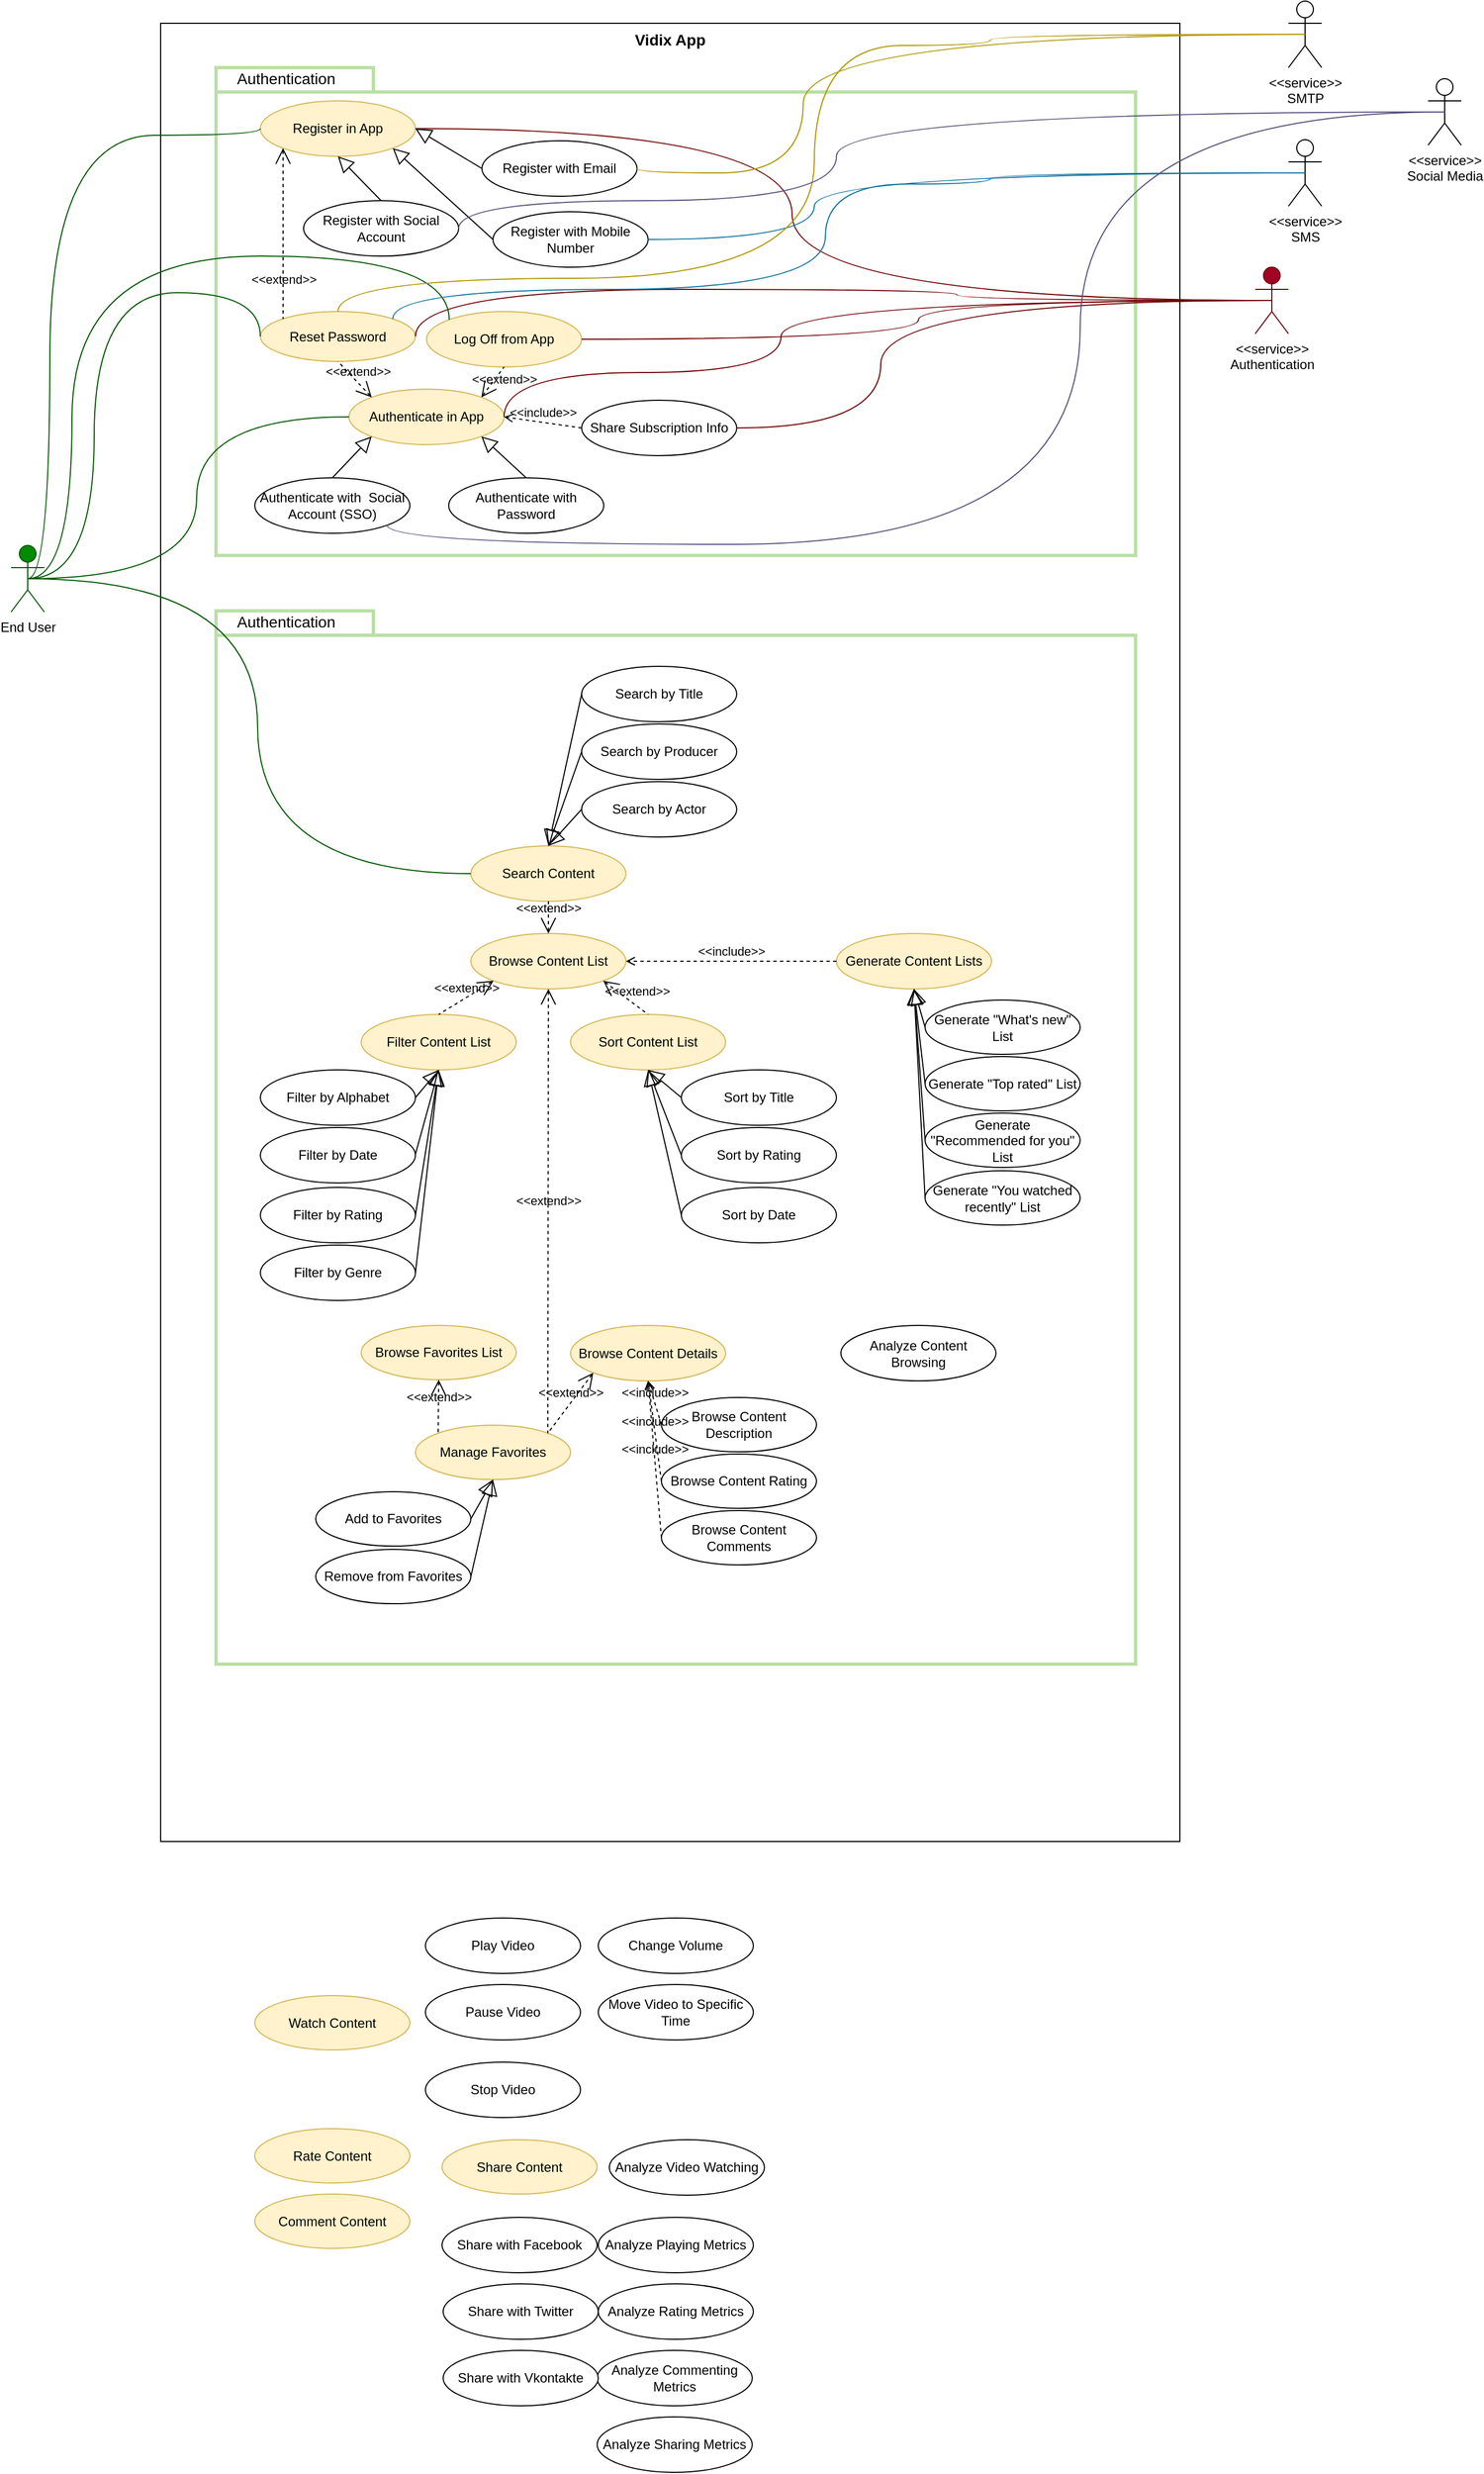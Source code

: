 <mxfile version="12.9.0" type="github"><diagram id="hWwkiKWxggNQL9p0ts0W" name="Page-1"><mxGraphModel dx="2316" dy="1306" grid="1" gridSize="10" guides="1" tooltips="1" connect="1" arrows="1" fold="1" page="1" pageScale="1" pageWidth="827" pageHeight="1169" math="0" shadow="0"><root><mxCell id="0"/><mxCell id="1" parent="0"/><mxCell id="y-TyGeWh9Q0BCXoDB0KB-29" value="Vidix App" style="shape=rect;html=1;verticalAlign=top;fontStyle=1;whiteSpace=wrap;align=center;fontSize=14;" vertex="1" parent="1"><mxGeometry x="160" y="40" width="920" height="1640" as="geometry"/></mxCell><mxCell id="y-TyGeWh9Q0BCXoDB0KB-88" value="" style="group" vertex="1" connectable="0" parent="1"><mxGeometry x="210" y="80" width="830" height="440" as="geometry"/></mxCell><mxCell id="y-TyGeWh9Q0BCXoDB0KB-30" value="" style="shape=folder;fontStyle=1;spacingTop=10;tabWidth=142;tabHeight=22;tabPosition=left;html=1;verticalAlign=top;align=left;strokeColor=#B9E0A5;strokeWidth=3;" vertex="1" parent="y-TyGeWh9Q0BCXoDB0KB-88"><mxGeometry width="830" height="440" as="geometry"/></mxCell><mxCell id="y-TyGeWh9Q0BCXoDB0KB-86" value="Authentication" style="text;html=1;strokeColor=none;fillColor=none;align=left;verticalAlign=middle;whiteSpace=wrap;rounded=0;fontSize=14;" vertex="1" parent="y-TyGeWh9Q0BCXoDB0KB-88"><mxGeometry x="16.6" width="215.8" height="20" as="geometry"/></mxCell><mxCell id="y-TyGeWh9Q0BCXoDB0KB-14" value="Authenticate with Password" style="ellipse;whiteSpace=wrap;html=1;" vertex="1" parent="y-TyGeWh9Q0BCXoDB0KB-88"><mxGeometry x="210" y="370" width="140" height="50" as="geometry"/></mxCell><mxCell id="y-TyGeWh9Q0BCXoDB0KB-1" value="&lt;font color=&quot;#000000&quot;&gt;End User&lt;/font&gt;" style="shape=umlActor;html=1;verticalLabelPosition=bottom;verticalAlign=top;align=center;strokeColor=#005700;fillColor=#008a00;fontColor=#ffffff;" vertex="1" parent="1"><mxGeometry x="25" y="511" width="30" height="60" as="geometry"/></mxCell><mxCell id="y-TyGeWh9Q0BCXoDB0KB-6" value="Authenticate in App" style="ellipse;whiteSpace=wrap;html=1;fillColor=#fff2cc;strokeColor=#d6b656;" vertex="1" parent="1"><mxGeometry x="330" y="370" width="140" height="50" as="geometry"/></mxCell><mxCell id="y-TyGeWh9Q0BCXoDB0KB-8" value="Watch Content" style="ellipse;whiteSpace=wrap;html=1;fillColor=#fff2cc;strokeColor=#d6b656;" vertex="1" parent="1"><mxGeometry x="245" y="1819" width="140" height="49" as="geometry"/></mxCell><mxCell id="y-TyGeWh9Q0BCXoDB0KB-11" value="Register in App" style="ellipse;whiteSpace=wrap;html=1;fillColor=#fff2cc;strokeColor=#d6b656;" vertex="1" parent="1"><mxGeometry x="250" y="110" width="140" height="50" as="geometry"/></mxCell><mxCell id="y-TyGeWh9Q0BCXoDB0KB-12" value="Reset Password" style="ellipse;whiteSpace=wrap;html=1;fillColor=#fff2cc;strokeColor=#d6b656;" vertex="1" parent="1"><mxGeometry x="250" y="300" width="140" height="45" as="geometry"/></mxCell><mxCell id="y-TyGeWh9Q0BCXoDB0KB-13" value="&amp;lt;&amp;lt;extend&amp;gt;&amp;gt;" style="edgeStyle=none;html=1;startArrow=open;endArrow=none;startSize=12;verticalAlign=bottom;dashed=1;labelBackgroundColor=none;exitX=0;exitY=0;exitDx=0;exitDy=0;entryX=0.5;entryY=1;entryDx=0;entryDy=0;" edge="1" parent="1" source="y-TyGeWh9Q0BCXoDB0KB-6" target="y-TyGeWh9Q0BCXoDB0KB-12"><mxGeometry x="-0.153" y="-1" width="160" relative="1" as="geometry"><mxPoint x="415" y="216" as="sourcePoint"/><mxPoint x="575" y="216" as="targetPoint"/><mxPoint as="offset"/></mxGeometry></mxCell><mxCell id="y-TyGeWh9Q0BCXoDB0KB-15" value="Authenticate with&amp;nbsp; Social Account (SSO)" style="ellipse;whiteSpace=wrap;html=1;" vertex="1" parent="1"><mxGeometry x="245" y="450" width="140" height="50" as="geometry"/></mxCell><mxCell id="y-TyGeWh9Q0BCXoDB0KB-17" value="" style="edgeStyle=none;html=1;endArrow=block;endFill=0;endSize=12;verticalAlign=bottom;exitX=0.5;exitY=0;exitDx=0;exitDy=0;entryX=1;entryY=1;entryDx=0;entryDy=0;" edge="1" parent="1" source="y-TyGeWh9Q0BCXoDB0KB-14" target="y-TyGeWh9Q0BCXoDB0KB-6"><mxGeometry width="160" relative="1" as="geometry"><mxPoint x="345" y="356" as="sourcePoint"/><mxPoint x="505" y="356" as="targetPoint"/></mxGeometry></mxCell><mxCell id="y-TyGeWh9Q0BCXoDB0KB-18" value="" style="edgeStyle=none;html=1;endArrow=block;endFill=0;endSize=12;verticalAlign=bottom;entryX=0;entryY=1;entryDx=0;entryDy=0;exitX=0.5;exitY=0;exitDx=0;exitDy=0;" edge="1" parent="1" source="y-TyGeWh9Q0BCXoDB0KB-15" target="y-TyGeWh9Q0BCXoDB0KB-6"><mxGeometry width="160" relative="1" as="geometry"><mxPoint x="105" y="466" as="sourcePoint"/><mxPoint x="265" y="466" as="targetPoint"/></mxGeometry></mxCell><mxCell id="y-TyGeWh9Q0BCXoDB0KB-19" value="" style="edgeStyle=orthogonalEdgeStyle;html=1;endArrow=none;verticalAlign=bottom;exitX=0.5;exitY=0.5;exitDx=0;exitDy=0;exitPerimeter=0;entryX=0;entryY=0.5;entryDx=0;entryDy=0;curved=1;fillColor=#008a00;strokeColor=#005700;" edge="1" parent="1" source="y-TyGeWh9Q0BCXoDB0KB-1" target="y-TyGeWh9Q0BCXoDB0KB-11"><mxGeometry width="160" relative="1" as="geometry"><mxPoint x="95" y="176" as="sourcePoint"/><mxPoint x="255" y="176" as="targetPoint"/><Array as="points"><mxPoint x="60" y="541"/><mxPoint x="60" y="141"/></Array></mxGeometry></mxCell><mxCell id="y-TyGeWh9Q0BCXoDB0KB-20" value="" style="edgeStyle=orthogonalEdgeStyle;html=1;endArrow=none;verticalAlign=bottom;exitX=0.5;exitY=0.5;exitDx=0;exitDy=0;exitPerimeter=0;entryX=0;entryY=0.5;entryDx=0;entryDy=0;curved=1;fillColor=#008a00;strokeColor=#005700;" edge="1" parent="1" source="y-TyGeWh9Q0BCXoDB0KB-1" target="y-TyGeWh9Q0BCXoDB0KB-12"><mxGeometry width="160" relative="1" as="geometry"><mxPoint x="155" y="316" as="sourcePoint"/><mxPoint x="270" y="211" as="targetPoint"/><Array as="points"><mxPoint x="100" y="541"/><mxPoint x="100" y="283"/></Array></mxGeometry></mxCell><mxCell id="y-TyGeWh9Q0BCXoDB0KB-21" value="" style="edgeStyle=orthogonalEdgeStyle;html=1;endArrow=none;verticalAlign=bottom;entryX=0;entryY=0.5;entryDx=0;entryDy=0;exitX=0.5;exitY=0.5;exitDx=0;exitDy=0;exitPerimeter=0;curved=1;fillColor=#008a00;strokeColor=#005700;" edge="1" parent="1" source="y-TyGeWh9Q0BCXoDB0KB-1" target="y-TyGeWh9Q0BCXoDB0KB-6"><mxGeometry width="160" relative="1" as="geometry"><mxPoint x="35" y="156" as="sourcePoint"/><mxPoint x="195" y="156" as="targetPoint"/></mxGeometry></mxCell><mxCell id="y-TyGeWh9Q0BCXoDB0KB-26" value="Log Off from App" style="ellipse;whiteSpace=wrap;html=1;fillColor=#fff2cc;strokeColor=#d6b656;" vertex="1" parent="1"><mxGeometry x="400" y="300" width="140" height="50" as="geometry"/></mxCell><mxCell id="y-TyGeWh9Q0BCXoDB0KB-31" value="&lt;font color=&quot;#000000&quot;&gt;&amp;lt;&amp;lt;service&amp;gt;&amp;gt;&lt;br&gt;Authentication&lt;/font&gt;" style="shape=umlActor;html=1;verticalLabelPosition=bottom;verticalAlign=top;align=center;fillColor=#a20025;strokeColor=#6F0000;fontColor=#ffffff;" vertex="1" parent="1"><mxGeometry x="1148" y="260" width="30" height="60" as="geometry"/></mxCell><mxCell id="y-TyGeWh9Q0BCXoDB0KB-32" value="" style="edgeStyle=orthogonalEdgeStyle;html=1;endArrow=none;verticalAlign=bottom;entryX=0.5;entryY=0.5;entryDx=0;entryDy=0;entryPerimeter=0;exitX=1;exitY=0.5;exitDx=0;exitDy=0;curved=1;fillColor=#a20025;strokeColor=#6F0000;" edge="1" parent="1" source="y-TyGeWh9Q0BCXoDB0KB-11" target="y-TyGeWh9Q0BCXoDB0KB-31"><mxGeometry width="160" relative="1" as="geometry"><mxPoint x="580" y="150" as="sourcePoint"/><mxPoint x="740" y="150" as="targetPoint"/><Array as="points"><mxPoint x="730" y="135"/><mxPoint x="730" y="290"/></Array></mxGeometry></mxCell><mxCell id="y-TyGeWh9Q0BCXoDB0KB-33" value="" style="edgeStyle=orthogonalEdgeStyle;html=1;endArrow=none;verticalAlign=bottom;entryX=0.5;entryY=0.5;entryDx=0;entryDy=0;entryPerimeter=0;exitX=1;exitY=0.5;exitDx=0;exitDy=0;curved=1;fillColor=#a20025;strokeColor=#6F0000;" edge="1" parent="1" source="y-TyGeWh9Q0BCXoDB0KB-12" target="y-TyGeWh9Q0BCXoDB0KB-31"><mxGeometry width="160" relative="1" as="geometry"><mxPoint x="630" y="150" as="sourcePoint"/><mxPoint x="790" y="150" as="targetPoint"/><Array as="points"><mxPoint x="390" y="280"/><mxPoint x="879" y="280"/></Array></mxGeometry></mxCell><mxCell id="y-TyGeWh9Q0BCXoDB0KB-35" value="" style="edgeStyle=orthogonalEdgeStyle;html=1;endArrow=none;verticalAlign=bottom;entryX=0.5;entryY=0.5;entryDx=0;entryDy=0;entryPerimeter=0;exitX=1;exitY=0.5;exitDx=0;exitDy=0;curved=1;fillColor=#a20025;strokeColor=#6F0000;" edge="1" parent="1" source="y-TyGeWh9Q0BCXoDB0KB-6" target="y-TyGeWh9Q0BCXoDB0KB-31"><mxGeometry width="160" relative="1" as="geometry"><mxPoint x="640" y="420" as="sourcePoint"/><mxPoint x="800" y="420" as="targetPoint"/><Array as="points"><mxPoint x="720" y="355"/><mxPoint x="720" y="290"/></Array></mxGeometry></mxCell><mxCell id="y-TyGeWh9Q0BCXoDB0KB-56" value="&amp;lt;&amp;lt;extend&amp;gt;&amp;gt;" style="edgeStyle=none;html=1;startArrow=open;endArrow=none;startSize=12;verticalAlign=bottom;dashed=1;labelBackgroundColor=none;fontSize=11;entryX=0.5;entryY=1;entryDx=0;entryDy=0;exitX=1;exitY=0;exitDx=0;exitDy=0;" edge="1" parent="1" source="y-TyGeWh9Q0BCXoDB0KB-6" target="y-TyGeWh9Q0BCXoDB0KB-26"><mxGeometry x="0.061" y="-12" width="160" relative="1" as="geometry"><mxPoint x="710" y="434.41" as="sourcePoint"/><mxPoint x="870" y="434.41" as="targetPoint"/><mxPoint as="offset"/></mxGeometry></mxCell><mxCell id="y-TyGeWh9Q0BCXoDB0KB-57" value="Register with Email" style="ellipse;whiteSpace=wrap;html=1;" vertex="1" parent="1"><mxGeometry x="450" y="146" width="140" height="50" as="geometry"/></mxCell><mxCell id="y-TyGeWh9Q0BCXoDB0KB-58" value="Register with Mobile Number" style="ellipse;whiteSpace=wrap;html=1;" vertex="1" parent="1"><mxGeometry x="460" y="210" width="140" height="50" as="geometry"/></mxCell><mxCell id="y-TyGeWh9Q0BCXoDB0KB-59" value="&amp;lt;&amp;lt;extend&amp;gt;&amp;gt;" style="edgeStyle=none;html=1;startArrow=open;endArrow=none;startSize=12;verticalAlign=bottom;dashed=1;labelBackgroundColor=none;fontSize=11;entryX=0;entryY=0;entryDx=0;entryDy=0;exitX=0;exitY=1;exitDx=0;exitDy=0;" edge="1" parent="1" source="y-TyGeWh9Q0BCXoDB0KB-11" target="y-TyGeWh9Q0BCXoDB0KB-12"><mxGeometry x="0.655" width="160" relative="1" as="geometry"><mxPoint x="490" y="250" as="sourcePoint"/><mxPoint x="650" y="250" as="targetPoint"/><mxPoint as="offset"/></mxGeometry></mxCell><mxCell id="y-TyGeWh9Q0BCXoDB0KB-61" value="" style="edgeStyle=none;html=1;endArrow=block;endFill=0;endSize=12;verticalAlign=bottom;fontSize=11;entryX=1;entryY=0.5;entryDx=0;entryDy=0;exitX=0;exitY=0.5;exitDx=0;exitDy=0;" edge="1" parent="1" source="y-TyGeWh9Q0BCXoDB0KB-57" target="y-TyGeWh9Q0BCXoDB0KB-11"><mxGeometry width="160" relative="1" as="geometry"><mxPoint x="660" y="-20" as="sourcePoint"/><mxPoint x="408.581" y="207.352" as="targetPoint"/></mxGeometry></mxCell><mxCell id="y-TyGeWh9Q0BCXoDB0KB-62" value="" style="edgeStyle=none;html=1;endArrow=block;endFill=0;endSize=12;verticalAlign=bottom;fontSize=11;exitX=0;exitY=0.5;exitDx=0;exitDy=0;entryX=1;entryY=1;entryDx=0;entryDy=0;" edge="1" parent="1" source="y-TyGeWh9Q0BCXoDB0KB-58" target="y-TyGeWh9Q0BCXoDB0KB-11"><mxGeometry width="160" relative="1" as="geometry"><mxPoint x="760" y="90" as="sourcePoint"/><mxPoint x="370" y="150" as="targetPoint"/></mxGeometry></mxCell><mxCell id="y-TyGeWh9Q0BCXoDB0KB-63" value="Register with Social Account" style="ellipse;whiteSpace=wrap;html=1;" vertex="1" parent="1"><mxGeometry x="289" y="200" width="140" height="50" as="geometry"/></mxCell><mxCell id="y-TyGeWh9Q0BCXoDB0KB-64" value="&amp;lt;&amp;lt;service&amp;gt;&amp;gt;&lt;br&gt;SMTP" style="shape=umlActor;html=1;verticalLabelPosition=bottom;verticalAlign=top;align=center;" vertex="1" parent="1"><mxGeometry x="1178" y="20" width="30" height="60" as="geometry"/></mxCell><mxCell id="y-TyGeWh9Q0BCXoDB0KB-65" value="&amp;lt;&amp;lt;service&amp;gt;&amp;gt;&lt;br&gt;SMS" style="shape=umlActor;html=1;verticalLabelPosition=bottom;verticalAlign=top;align=center;" vertex="1" parent="1"><mxGeometry x="1178" y="145" width="30" height="60" as="geometry"/></mxCell><mxCell id="y-TyGeWh9Q0BCXoDB0KB-70" value="" style="edgeStyle=none;html=1;endArrow=block;endFill=0;endSize=12;verticalAlign=bottom;fontSize=11;exitX=0.5;exitY=0;exitDx=0;exitDy=0;entryX=0.5;entryY=1;entryDx=0;entryDy=0;" edge="1" parent="1" source="y-TyGeWh9Q0BCXoDB0KB-63" target="y-TyGeWh9Q0BCXoDB0KB-11"><mxGeometry width="160" relative="1" as="geometry"><mxPoint x="250" y="-20" as="sourcePoint"/><mxPoint x="410" y="-20" as="targetPoint"/></mxGeometry></mxCell><mxCell id="y-TyGeWh9Q0BCXoDB0KB-71" value="" style="edgeStyle=orthogonalEdgeStyle;html=1;endArrow=none;verticalAlign=bottom;fontSize=11;entryX=0.5;entryY=0.5;entryDx=0;entryDy=0;entryPerimeter=0;exitX=1;exitY=0.5;exitDx=0;exitDy=0;curved=1;fillColor=#e3c800;strokeColor=#B09500;" edge="1" parent="1" source="y-TyGeWh9Q0BCXoDB0KB-57" target="y-TyGeWh9Q0BCXoDB0KB-64"><mxGeometry width="160" relative="1" as="geometry"><mxPoint x="490" y="250" as="sourcePoint"/><mxPoint x="650" y="250" as="targetPoint"/><Array as="points"><mxPoint x="740" y="175"/><mxPoint x="740" y="50"/></Array></mxGeometry></mxCell><mxCell id="y-TyGeWh9Q0BCXoDB0KB-72" value="" style="edgeStyle=orthogonalEdgeStyle;html=1;endArrow=none;verticalAlign=bottom;fontSize=11;entryX=0.5;entryY=0.5;entryDx=0;entryDy=0;entryPerimeter=0;exitX=1;exitY=0.5;exitDx=0;exitDy=0;curved=1;fillColor=#b1ddf0;strokeColor=#10739e;" edge="1" parent="1" source="y-TyGeWh9Q0BCXoDB0KB-58" target="y-TyGeWh9Q0BCXoDB0KB-65"><mxGeometry width="160" relative="1" as="geometry"><mxPoint x="590" y="-60" as="sourcePoint"/><mxPoint x="750" y="-60" as="targetPoint"/><Array as="points"><mxPoint x="750" y="235"/><mxPoint x="750" y="175"/></Array></mxGeometry></mxCell><mxCell id="y-TyGeWh9Q0BCXoDB0KB-73" value="Share Subscription Info" style="ellipse;whiteSpace=wrap;html=1;" vertex="1" parent="1"><mxGeometry x="540" y="380" width="140" height="50" as="geometry"/></mxCell><mxCell id="y-TyGeWh9Q0BCXoDB0KB-74" value="" style="edgeStyle=orthogonalEdgeStyle;html=1;endArrow=none;verticalAlign=bottom;fontSize=11;entryX=0.5;entryY=0.5;entryDx=0;entryDy=0;entryPerimeter=0;exitX=1;exitY=0.5;exitDx=0;exitDy=0;curved=1;fillColor=#a20025;strokeColor=#6F0000;" edge="1" parent="1" source="y-TyGeWh9Q0BCXoDB0KB-73" target="y-TyGeWh9Q0BCXoDB0KB-31"><mxGeometry width="160" relative="1" as="geometry"><mxPoint x="780" y="410" as="sourcePoint"/><mxPoint x="940" y="410" as="targetPoint"/><Array as="points"><mxPoint x="810" y="405"/><mxPoint x="810" y="290"/></Array></mxGeometry></mxCell><mxCell id="y-TyGeWh9Q0BCXoDB0KB-75" value="&amp;lt;&amp;lt;include&amp;gt;&amp;gt;" style="edgeStyle=none;html=1;endArrow=open;verticalAlign=bottom;dashed=1;labelBackgroundColor=none;fontSize=11;exitX=0;exitY=0.5;exitDx=0;exitDy=0;entryX=1;entryY=0.5;entryDx=0;entryDy=0;" edge="1" parent="1" source="y-TyGeWh9Q0BCXoDB0KB-73" target="y-TyGeWh9Q0BCXoDB0KB-6"><mxGeometry width="160" relative="1" as="geometry"><mxPoint x="870" y="470" as="sourcePoint"/><mxPoint x="1030" y="470" as="targetPoint"/></mxGeometry></mxCell><mxCell id="y-TyGeWh9Q0BCXoDB0KB-76" value="" style="edgeStyle=orthogonalEdgeStyle;html=1;endArrow=none;verticalAlign=bottom;fontSize=11;entryX=0.5;entryY=0.5;entryDx=0;entryDy=0;entryPerimeter=0;exitX=1;exitY=0.5;exitDx=0;exitDy=0;curved=1;fillColor=#a20025;strokeColor=#6F0000;" edge="1" parent="1" source="y-TyGeWh9Q0BCXoDB0KB-26" target="y-TyGeWh9Q0BCXoDB0KB-31"><mxGeometry width="160" relative="1" as="geometry"><mxPoint x="840" y="460" as="sourcePoint"/><mxPoint x="1000" y="460" as="targetPoint"/></mxGeometry></mxCell><mxCell id="y-TyGeWh9Q0BCXoDB0KB-77" value="" style="edgeStyle=orthogonalEdgeStyle;html=1;endArrow=none;verticalAlign=bottom;fontSize=11;entryX=0;entryY=0;entryDx=0;entryDy=0;exitX=0.5;exitY=0.5;exitDx=0;exitDy=0;exitPerimeter=0;curved=1;fillColor=#008a00;strokeColor=#005700;" edge="1" parent="1" source="y-TyGeWh9Q0BCXoDB0KB-1" target="y-TyGeWh9Q0BCXoDB0KB-26"><mxGeometry width="160" relative="1" as="geometry"><mxPoint y="-60" as="sourcePoint"/><mxPoint x="160" y="-60" as="targetPoint"/><Array as="points"><mxPoint x="80" y="541"/><mxPoint x="80" y="250"/><mxPoint x="420" y="250"/></Array></mxGeometry></mxCell><mxCell id="y-TyGeWh9Q0BCXoDB0KB-78" value="" style="edgeStyle=orthogonalEdgeStyle;html=1;endArrow=none;verticalAlign=bottom;fontSize=11;entryX=0.5;entryY=0.5;entryDx=0;entryDy=0;entryPerimeter=0;exitX=0.5;exitY=0;exitDx=0;exitDy=0;curved=1;fillColor=#e3c800;strokeColor=#B09500;" edge="1" parent="1" source="y-TyGeWh9Q0BCXoDB0KB-12" target="y-TyGeWh9Q0BCXoDB0KB-64"><mxGeometry width="160" relative="1" as="geometry"><mxPoint x="600" y="185" as="sourcePoint"/><mxPoint x="919" y="60" as="targetPoint"/><Array as="points"><mxPoint x="320" y="270"/><mxPoint x="750" y="270"/><mxPoint x="750" y="60"/><mxPoint x="909" y="60"/></Array></mxGeometry></mxCell><mxCell id="y-TyGeWh9Q0BCXoDB0KB-79" value="" style="edgeStyle=orthogonalEdgeStyle;html=1;endArrow=none;verticalAlign=bottom;fontSize=11;entryX=0.5;entryY=0.5;entryDx=0;entryDy=0;entryPerimeter=0;exitX=1;exitY=0;exitDx=0;exitDy=0;curved=1;fillColor=#b1ddf0;strokeColor=#10739e;" edge="1" parent="1" source="y-TyGeWh9Q0BCXoDB0KB-12" target="y-TyGeWh9Q0BCXoDB0KB-65"><mxGeometry width="160" relative="1" as="geometry"><mxPoint x="610" y="245" as="sourcePoint"/><mxPoint x="919" y="185" as="targetPoint"/><Array as="points"><mxPoint x="370" y="280"/><mxPoint x="760" y="280"/><mxPoint x="760" y="185"/><mxPoint x="909" y="185"/></Array></mxGeometry></mxCell><mxCell id="y-TyGeWh9Q0BCXoDB0KB-80" value="&amp;lt;&amp;lt;service&amp;gt;&amp;gt;&lt;br&gt;Social Media" style="shape=umlActor;html=1;verticalLabelPosition=bottom;verticalAlign=top;align=center;" vertex="1" parent="1"><mxGeometry x="1304" y="90" width="30" height="60" as="geometry"/></mxCell><mxCell id="y-TyGeWh9Q0BCXoDB0KB-81" value="" style="edgeStyle=orthogonalEdgeStyle;html=1;endArrow=none;verticalAlign=bottom;fontSize=11;entryX=0.5;entryY=0.5;entryDx=0;entryDy=0;entryPerimeter=0;exitX=1;exitY=0.5;exitDx=0;exitDy=0;curved=1;fillColor=#d0cee2;strokeColor=#56517e;" edge="1" parent="1" source="y-TyGeWh9Q0BCXoDB0KB-63" target="y-TyGeWh9Q0BCXoDB0KB-80"><mxGeometry width="160" relative="1" as="geometry"><mxPoint x="490" y="240" as="sourcePoint"/><mxPoint x="650" y="240" as="targetPoint"/><Array as="points"><mxPoint x="429" y="200"/><mxPoint x="770" y="200"/><mxPoint x="770" y="120"/></Array></mxGeometry></mxCell><mxCell id="y-TyGeWh9Q0BCXoDB0KB-85" value="" style="edgeStyle=orthogonalEdgeStyle;html=1;endArrow=none;verticalAlign=bottom;fontSize=11;entryX=0.5;entryY=0.5;entryDx=0;entryDy=0;entryPerimeter=0;exitX=1;exitY=1;exitDx=0;exitDy=0;curved=1;fillColor=#d0cee2;strokeColor=#56517e;" edge="1" parent="1" source="y-TyGeWh9Q0BCXoDB0KB-15" target="y-TyGeWh9Q0BCXoDB0KB-80"><mxGeometry width="160" relative="1" as="geometry"><mxPoint x="439.0" y="235" as="sourcePoint"/><mxPoint x="1045" y="130" as="targetPoint"/><Array as="points"><mxPoint x="365" y="510"/><mxPoint x="990" y="510"/><mxPoint x="990" y="120"/></Array></mxGeometry></mxCell><mxCell id="y-TyGeWh9Q0BCXoDB0KB-105" value="Play Video" style="ellipse;whiteSpace=wrap;html=1;" vertex="1" parent="1"><mxGeometry x="399" y="1749" width="140" height="50" as="geometry"/></mxCell><mxCell id="y-TyGeWh9Q0BCXoDB0KB-106" value="Pause Video" style="ellipse;whiteSpace=wrap;html=1;" vertex="1" parent="1"><mxGeometry x="399" y="1809" width="140" height="50" as="geometry"/></mxCell><mxCell id="y-TyGeWh9Q0BCXoDB0KB-107" value="Stop Video" style="ellipse;whiteSpace=wrap;html=1;" vertex="1" parent="1"><mxGeometry x="399" y="1879" width="140" height="50" as="geometry"/></mxCell><mxCell id="y-TyGeWh9Q0BCXoDB0KB-108" value="Change Volume" style="ellipse;whiteSpace=wrap;html=1;" vertex="1" parent="1"><mxGeometry x="555" y="1749" width="140" height="50" as="geometry"/></mxCell><mxCell id="y-TyGeWh9Q0BCXoDB0KB-109" value="Move Video to Specific Time" style="ellipse;whiteSpace=wrap;html=1;" vertex="1" parent="1"><mxGeometry x="555" y="1809" width="140" height="50" as="geometry"/></mxCell><mxCell id="y-TyGeWh9Q0BCXoDB0KB-110" value="Rate Content" style="ellipse;whiteSpace=wrap;html=1;fillColor=#fff2cc;strokeColor=#d6b656;" vertex="1" parent="1"><mxGeometry x="245" y="1939" width="140" height="49" as="geometry"/></mxCell><mxCell id="y-TyGeWh9Q0BCXoDB0KB-111" value="Share Content" style="ellipse;whiteSpace=wrap;html=1;fillColor=#fff2cc;strokeColor=#d6b656;" vertex="1" parent="1"><mxGeometry x="414" y="1949" width="140" height="49" as="geometry"/></mxCell><mxCell id="y-TyGeWh9Q0BCXoDB0KB-112" value="Analyze Video Watching" style="ellipse;whiteSpace=wrap;html=1;fillColor=#ffffff;strokeColor=#000000;" vertex="1" parent="1"><mxGeometry x="565" y="1949" width="140" height="50" as="geometry"/></mxCell><mxCell id="y-TyGeWh9Q0BCXoDB0KB-113" value="Comment Content" style="ellipse;whiteSpace=wrap;html=1;fillColor=#fff2cc;strokeColor=#d6b656;" vertex="1" parent="1"><mxGeometry x="245" y="1998" width="140" height="49" as="geometry"/></mxCell><mxCell id="y-TyGeWh9Q0BCXoDB0KB-114" value="Analyze Playing Metrics" style="ellipse;whiteSpace=wrap;html=1;" vertex="1" parent="1"><mxGeometry x="555" y="2019" width="140" height="50" as="geometry"/></mxCell><mxCell id="y-TyGeWh9Q0BCXoDB0KB-115" value="Analyze Rating Metrics" style="ellipse;whiteSpace=wrap;html=1;" vertex="1" parent="1"><mxGeometry x="555" y="2079" width="140" height="50" as="geometry"/></mxCell><mxCell id="y-TyGeWh9Q0BCXoDB0KB-116" value="Analyze Commenting Metrics" style="ellipse;whiteSpace=wrap;html=1;" vertex="1" parent="1"><mxGeometry x="554" y="2139" width="140" height="50" as="geometry"/></mxCell><mxCell id="y-TyGeWh9Q0BCXoDB0KB-117" value="Analyze Sharing Metrics" style="ellipse;whiteSpace=wrap;html=1;" vertex="1" parent="1"><mxGeometry x="554" y="2199" width="140" height="50" as="geometry"/></mxCell><mxCell id="y-TyGeWh9Q0BCXoDB0KB-118" value="Share with Facebook" style="ellipse;whiteSpace=wrap;html=1;" vertex="1" parent="1"><mxGeometry x="414" y="2019" width="140" height="50" as="geometry"/></mxCell><mxCell id="y-TyGeWh9Q0BCXoDB0KB-119" value="Share with Twitter" style="ellipse;whiteSpace=wrap;html=1;" vertex="1" parent="1"><mxGeometry x="415" y="2079" width="140" height="50" as="geometry"/></mxCell><mxCell id="y-TyGeWh9Q0BCXoDB0KB-120" value="Share with Vkontakte" style="ellipse;whiteSpace=wrap;html=1;" vertex="1" parent="1"><mxGeometry x="415" y="2139" width="140" height="50" as="geometry"/></mxCell><mxCell id="y-TyGeWh9Q0BCXoDB0KB-160" value="" style="group" vertex="1" connectable="0" parent="1"><mxGeometry x="210" y="570" width="830" height="950" as="geometry"/></mxCell><mxCell id="y-TyGeWh9Q0BCXoDB0KB-161" value="" style="shape=folder;fontStyle=1;spacingTop=10;tabWidth=142;tabHeight=22;tabPosition=left;html=1;verticalAlign=top;align=left;strokeColor=#B9E0A5;strokeWidth=3;" vertex="1" parent="y-TyGeWh9Q0BCXoDB0KB-160"><mxGeometry width="830" height="950.0" as="geometry"/></mxCell><mxCell id="y-TyGeWh9Q0BCXoDB0KB-162" value="Authentication" style="text;html=1;strokeColor=none;fillColor=none;align=left;verticalAlign=middle;whiteSpace=wrap;rounded=0;fontSize=14;" vertex="1" parent="y-TyGeWh9Q0BCXoDB0KB-160"><mxGeometry x="16.6" width="123.4" height="20" as="geometry"/></mxCell><mxCell id="y-TyGeWh9Q0BCXoDB0KB-9" value="Manage Favorites" style="ellipse;whiteSpace=wrap;html=1;fillColor=#fff2cc;strokeColor=#d6b656;" vertex="1" parent="y-TyGeWh9Q0BCXoDB0KB-160"><mxGeometry x="180" y="734.55" width="140" height="49" as="geometry"/></mxCell><mxCell id="y-TyGeWh9Q0BCXoDB0KB-104" value="Analyze Content Browsing" style="ellipse;whiteSpace=wrap;html=1;fillColor=#ffffff;strokeColor=#000000;" vertex="1" parent="y-TyGeWh9Q0BCXoDB0KB-160"><mxGeometry x="564" y="644.55" width="140" height="50" as="geometry"/></mxCell><mxCell id="y-TyGeWh9Q0BCXoDB0KB-123" value="Browse Content Details" style="ellipse;whiteSpace=wrap;html=1;fillColor=#fff2cc;strokeColor=#d6b656;" vertex="1" parent="y-TyGeWh9Q0BCXoDB0KB-160"><mxGeometry x="320" y="644.55" width="140" height="50" as="geometry"/></mxCell><mxCell id="y-TyGeWh9Q0BCXoDB0KB-124" value="Browse Favorites List" style="ellipse;whiteSpace=wrap;html=1;fillColor=#fff2cc;strokeColor=#d6b656;" vertex="1" parent="y-TyGeWh9Q0BCXoDB0KB-160"><mxGeometry x="131" y="644.55" width="140" height="49" as="geometry"/></mxCell><mxCell id="y-TyGeWh9Q0BCXoDB0KB-125" value="Add to Favorites" style="ellipse;whiteSpace=wrap;html=1;" vertex="1" parent="y-TyGeWh9Q0BCXoDB0KB-160"><mxGeometry x="90" y="794.55" width="140" height="49" as="geometry"/></mxCell><mxCell id="y-TyGeWh9Q0BCXoDB0KB-126" value="Remove from Favorites" style="ellipse;whiteSpace=wrap;html=1;" vertex="1" parent="y-TyGeWh9Q0BCXoDB0KB-160"><mxGeometry x="90" y="846.55" width="140" height="49" as="geometry"/></mxCell><mxCell id="y-TyGeWh9Q0BCXoDB0KB-127" value="Browse Content Description" style="ellipse;whiteSpace=wrap;html=1;" vertex="1" parent="y-TyGeWh9Q0BCXoDB0KB-160"><mxGeometry x="402" y="709.55" width="140" height="49" as="geometry"/></mxCell><mxCell id="y-TyGeWh9Q0BCXoDB0KB-128" value="Browse Content Rating" style="ellipse;whiteSpace=wrap;html=1;" vertex="1" parent="y-TyGeWh9Q0BCXoDB0KB-160"><mxGeometry x="402" y="760.55" width="140" height="49" as="geometry"/></mxCell><mxCell id="y-TyGeWh9Q0BCXoDB0KB-129" value="Browse Content Comments" style="ellipse;whiteSpace=wrap;html=1;" vertex="1" parent="y-TyGeWh9Q0BCXoDB0KB-160"><mxGeometry x="402" y="811.55" width="140" height="49" as="geometry"/></mxCell><mxCell id="y-TyGeWh9Q0BCXoDB0KB-169" value="&amp;lt;&amp;lt;include&amp;gt;&amp;gt;" style="edgeStyle=none;html=1;endArrow=open;verticalAlign=bottom;dashed=1;labelBackgroundColor=none;fontSize=11;entryX=0.5;entryY=1;entryDx=0;entryDy=0;exitX=0;exitY=0.5;exitDx=0;exitDy=0;" edge="1" parent="y-TyGeWh9Q0BCXoDB0KB-160" source="y-TyGeWh9Q0BCXoDB0KB-127" target="y-TyGeWh9Q0BCXoDB0KB-123"><mxGeometry width="160" relative="1" as="geometry"><mxPoint x="-38" y="660.55" as="sourcePoint"/><mxPoint x="122" y="660.55" as="targetPoint"/></mxGeometry></mxCell><mxCell id="y-TyGeWh9Q0BCXoDB0KB-170" value="&amp;lt;&amp;lt;include&amp;gt;&amp;gt;" style="edgeStyle=none;html=1;endArrow=open;verticalAlign=bottom;dashed=1;labelBackgroundColor=none;fontSize=11;entryX=0.5;entryY=1;entryDx=0;entryDy=0;exitX=0;exitY=0.5;exitDx=0;exitDy=0;" edge="1" parent="y-TyGeWh9Q0BCXoDB0KB-160" source="y-TyGeWh9Q0BCXoDB0KB-128" target="y-TyGeWh9Q0BCXoDB0KB-123"><mxGeometry width="160" relative="1" as="geometry"><mxPoint x="-38" y="660.55" as="sourcePoint"/><mxPoint x="122" y="660.55" as="targetPoint"/></mxGeometry></mxCell><mxCell id="y-TyGeWh9Q0BCXoDB0KB-171" value="&amp;lt;&amp;lt;include&amp;gt;&amp;gt;" style="edgeStyle=none;html=1;endArrow=open;verticalAlign=bottom;dashed=1;labelBackgroundColor=none;fontSize=11;entryX=0.5;entryY=1;entryDx=0;entryDy=0;exitX=0;exitY=0.5;exitDx=0;exitDy=0;" edge="1" parent="y-TyGeWh9Q0BCXoDB0KB-160" source="y-TyGeWh9Q0BCXoDB0KB-129" target="y-TyGeWh9Q0BCXoDB0KB-123"><mxGeometry width="160" relative="1" as="geometry"><mxPoint x="-38" y="660.55" as="sourcePoint"/><mxPoint x="122" y="660.55" as="targetPoint"/></mxGeometry></mxCell><mxCell id="y-TyGeWh9Q0BCXoDB0KB-93" value="Search by Actor" style="ellipse;whiteSpace=wrap;html=1;" vertex="1" parent="y-TyGeWh9Q0BCXoDB0KB-160"><mxGeometry x="330" y="154" width="140" height="50" as="geometry"/></mxCell><mxCell id="y-TyGeWh9Q0BCXoDB0KB-43" value="Search by Producer" style="ellipse;whiteSpace=wrap;html=1;" vertex="1" parent="y-TyGeWh9Q0BCXoDB0KB-160"><mxGeometry x="330" y="102" width="140" height="50" as="geometry"/></mxCell><mxCell id="y-TyGeWh9Q0BCXoDB0KB-44" value="Filter by Date" style="ellipse;whiteSpace=wrap;html=1;" vertex="1" parent="y-TyGeWh9Q0BCXoDB0KB-160"><mxGeometry x="40" y="466" width="140" height="50" as="geometry"/></mxCell><mxCell id="y-TyGeWh9Q0BCXoDB0KB-45" value="Search by Title" style="ellipse;whiteSpace=wrap;html=1;" vertex="1" parent="y-TyGeWh9Q0BCXoDB0KB-160"><mxGeometry x="330" y="50" width="140" height="50" as="geometry"/></mxCell><mxCell id="y-TyGeWh9Q0BCXoDB0KB-7" value="Search Content" style="ellipse;whiteSpace=wrap;html=1;fillColor=#fff2cc;strokeColor=#d6b656;" vertex="1" parent="y-TyGeWh9Q0BCXoDB0KB-160"><mxGeometry x="230" y="212" width="140" height="50" as="geometry"/></mxCell><mxCell id="y-TyGeWh9Q0BCXoDB0KB-94" value="Sort Content List" style="ellipse;whiteSpace=wrap;html=1;fillColor=#fff2cc;strokeColor=#d6b656;" vertex="1" parent="y-TyGeWh9Q0BCXoDB0KB-160"><mxGeometry x="320" y="364" width="140" height="50" as="geometry"/></mxCell><mxCell id="y-TyGeWh9Q0BCXoDB0KB-41" value="Sort by Date" style="ellipse;whiteSpace=wrap;html=1;" vertex="1" parent="y-TyGeWh9Q0BCXoDB0KB-160"><mxGeometry x="420" y="520" width="140" height="50" as="geometry"/></mxCell><mxCell id="y-TyGeWh9Q0BCXoDB0KB-40" value="Sort by Title" style="ellipse;whiteSpace=wrap;html=1;" vertex="1" parent="y-TyGeWh9Q0BCXoDB0KB-160"><mxGeometry x="420" y="414" width="140" height="50" as="geometry"/></mxCell><mxCell id="y-TyGeWh9Q0BCXoDB0KB-38" value="Sort by Rating" style="ellipse;whiteSpace=wrap;html=1;" vertex="1" parent="y-TyGeWh9Q0BCXoDB0KB-160"><mxGeometry x="420" y="466" width="140" height="50" as="geometry"/></mxCell><mxCell id="y-TyGeWh9Q0BCXoDB0KB-133" value="Filter by Alphabet" style="ellipse;whiteSpace=wrap;html=1;" vertex="1" parent="y-TyGeWh9Q0BCXoDB0KB-160"><mxGeometry x="40" y="414" width="140" height="50" as="geometry"/></mxCell><mxCell id="y-TyGeWh9Q0BCXoDB0KB-140" value="Browse Content List" style="ellipse;whiteSpace=wrap;html=1;fillColor=#fff2cc;strokeColor=#d6b656;" vertex="1" parent="y-TyGeWh9Q0BCXoDB0KB-160"><mxGeometry x="230" y="291" width="140" height="50" as="geometry"/></mxCell><mxCell id="y-TyGeWh9Q0BCXoDB0KB-141" value="Filter Content List" style="ellipse;whiteSpace=wrap;html=1;fillColor=#fff2cc;strokeColor=#d6b656;" vertex="1" parent="y-TyGeWh9Q0BCXoDB0KB-160"><mxGeometry x="131" y="364" width="140" height="50" as="geometry"/></mxCell><mxCell id="y-TyGeWh9Q0BCXoDB0KB-143" value="&amp;lt;&amp;lt;extend&amp;gt;&amp;gt;" style="edgeStyle=none;html=1;startArrow=open;endArrow=none;startSize=12;verticalAlign=bottom;dashed=1;labelBackgroundColor=none;fontSize=11;exitX=0.5;exitY=0;exitDx=0;exitDy=0;entryX=0.5;entryY=1;entryDx=0;entryDy=0;" edge="1" parent="y-TyGeWh9Q0BCXoDB0KB-160" source="y-TyGeWh9Q0BCXoDB0KB-140" target="y-TyGeWh9Q0BCXoDB0KB-7"><mxGeometry width="160" relative="1" as="geometry"><mxPoint x="290" y="242" as="sourcePoint"/><mxPoint x="400" y="262" as="targetPoint"/></mxGeometry></mxCell><mxCell id="y-TyGeWh9Q0BCXoDB0KB-145" value="&amp;lt;&amp;lt;extend&amp;gt;&amp;gt;" style="edgeStyle=none;html=1;startArrow=open;endArrow=none;startSize=12;verticalAlign=bottom;dashed=1;labelBackgroundColor=none;fontSize=11;exitX=1;exitY=1;exitDx=0;exitDy=0;entryX=0.5;entryY=0;entryDx=0;entryDy=0;" edge="1" parent="y-TyGeWh9Q0BCXoDB0KB-160" source="y-TyGeWh9Q0BCXoDB0KB-140" target="y-TyGeWh9Q0BCXoDB0KB-94"><mxGeometry x="0.399" y="4" width="160" relative="1" as="geometry"><mxPoint x="430" y="282" as="sourcePoint"/><mxPoint x="590" y="282" as="targetPoint"/><mxPoint as="offset"/></mxGeometry></mxCell><mxCell id="y-TyGeWh9Q0BCXoDB0KB-146" value="&amp;lt;&amp;lt;extend&amp;gt;&amp;gt;" style="edgeStyle=none;html=1;startArrow=open;endArrow=none;startSize=12;verticalAlign=bottom;dashed=1;labelBackgroundColor=none;fontSize=11;entryX=0.5;entryY=0;entryDx=0;entryDy=0;exitX=0;exitY=1;exitDx=0;exitDy=0;" edge="1" parent="y-TyGeWh9Q0BCXoDB0KB-160" source="y-TyGeWh9Q0BCXoDB0KB-140" target="y-TyGeWh9Q0BCXoDB0KB-141"><mxGeometry width="160" relative="1" as="geometry"><mxPoint x="290" y="362" as="sourcePoint"/><mxPoint x="450" y="362" as="targetPoint"/></mxGeometry></mxCell><mxCell id="y-TyGeWh9Q0BCXoDB0KB-147" value="Filter by Rating" style="ellipse;whiteSpace=wrap;html=1;" vertex="1" parent="y-TyGeWh9Q0BCXoDB0KB-160"><mxGeometry x="40" y="520" width="140" height="50" as="geometry"/></mxCell><mxCell id="y-TyGeWh9Q0BCXoDB0KB-148" value="Filter by Genre" style="ellipse;whiteSpace=wrap;html=1;" vertex="1" parent="y-TyGeWh9Q0BCXoDB0KB-160"><mxGeometry x="40" y="572" width="140" height="50" as="geometry"/></mxCell><mxCell id="y-TyGeWh9Q0BCXoDB0KB-149" value="" style="edgeStyle=none;html=1;endArrow=block;endFill=0;endSize=12;verticalAlign=bottom;fontSize=11;entryX=0.5;entryY=1;entryDx=0;entryDy=0;exitX=1;exitY=0.5;exitDx=0;exitDy=0;" edge="1" parent="y-TyGeWh9Q0BCXoDB0KB-160" source="y-TyGeWh9Q0BCXoDB0KB-133" target="y-TyGeWh9Q0BCXoDB0KB-141"><mxGeometry width="160" relative="1" as="geometry"><mxPoint x="190" y="462" as="sourcePoint"/><mxPoint x="350" y="462" as="targetPoint"/></mxGeometry></mxCell><mxCell id="y-TyGeWh9Q0BCXoDB0KB-150" value="" style="edgeStyle=none;html=1;endArrow=block;endFill=0;endSize=12;verticalAlign=bottom;fontSize=11;entryX=0.5;entryY=1;entryDx=0;entryDy=0;exitX=1;exitY=0.5;exitDx=0;exitDy=0;" edge="1" parent="y-TyGeWh9Q0BCXoDB0KB-160" source="y-TyGeWh9Q0BCXoDB0KB-148" target="y-TyGeWh9Q0BCXoDB0KB-141"><mxGeometry width="160" relative="1" as="geometry"><mxPoint x="190" y="582" as="sourcePoint"/><mxPoint x="350" y="582" as="targetPoint"/></mxGeometry></mxCell><mxCell id="y-TyGeWh9Q0BCXoDB0KB-151" value="" style="edgeStyle=none;html=1;endArrow=block;endFill=0;endSize=12;verticalAlign=bottom;fontSize=11;entryX=0.5;entryY=1;entryDx=0;entryDy=0;exitX=1;exitY=0.5;exitDx=0;exitDy=0;" edge="1" parent="y-TyGeWh9Q0BCXoDB0KB-160" source="y-TyGeWh9Q0BCXoDB0KB-147" target="y-TyGeWh9Q0BCXoDB0KB-141"><mxGeometry width="160" relative="1" as="geometry"><mxPoint x="170" y="570" as="sourcePoint"/><mxPoint x="330" y="570" as="targetPoint"/></mxGeometry></mxCell><mxCell id="y-TyGeWh9Q0BCXoDB0KB-152" value="" style="edgeStyle=none;html=1;endArrow=block;endFill=0;endSize=12;verticalAlign=bottom;fontSize=11;entryX=0.5;entryY=1;entryDx=0;entryDy=0;" edge="1" parent="y-TyGeWh9Q0BCXoDB0KB-160" target="y-TyGeWh9Q0BCXoDB0KB-141"><mxGeometry width="160" relative="1" as="geometry"><mxPoint x="180" y="490" as="sourcePoint"/><mxPoint x="340" y="490.41" as="targetPoint"/></mxGeometry></mxCell><mxCell id="y-TyGeWh9Q0BCXoDB0KB-153" value="" style="edgeStyle=none;html=1;endArrow=block;endFill=0;endSize=12;verticalAlign=bottom;fontSize=11;exitX=0;exitY=0.5;exitDx=0;exitDy=0;entryX=0.5;entryY=0;entryDx=0;entryDy=0;" edge="1" parent="y-TyGeWh9Q0BCXoDB0KB-160" source="y-TyGeWh9Q0BCXoDB0KB-93" target="y-TyGeWh9Q0BCXoDB0KB-7"><mxGeometry width="160" relative="1" as="geometry"><mxPoint x="290" y="242" as="sourcePoint"/><mxPoint x="450" y="242" as="targetPoint"/></mxGeometry></mxCell><mxCell id="y-TyGeWh9Q0BCXoDB0KB-154" value="" style="edgeStyle=none;html=1;endArrow=block;endFill=0;endSize=12;verticalAlign=bottom;fontSize=11;exitX=0;exitY=0.5;exitDx=0;exitDy=0;entryX=0.5;entryY=0;entryDx=0;entryDy=0;" edge="1" parent="y-TyGeWh9Q0BCXoDB0KB-160" source="y-TyGeWh9Q0BCXoDB0KB-43" target="y-TyGeWh9Q0BCXoDB0KB-7"><mxGeometry width="160" relative="1" as="geometry"><mxPoint x="290" y="242" as="sourcePoint"/><mxPoint x="450" y="242" as="targetPoint"/></mxGeometry></mxCell><mxCell id="y-TyGeWh9Q0BCXoDB0KB-155" value="" style="edgeStyle=none;html=1;endArrow=block;endFill=0;endSize=12;verticalAlign=bottom;fontSize=11;exitX=0;exitY=0.5;exitDx=0;exitDy=0;entryX=0.5;entryY=0;entryDx=0;entryDy=0;" edge="1" parent="y-TyGeWh9Q0BCXoDB0KB-160" source="y-TyGeWh9Q0BCXoDB0KB-45" target="y-TyGeWh9Q0BCXoDB0KB-7"><mxGeometry width="160" relative="1" as="geometry"><mxPoint x="290" y="242" as="sourcePoint"/><mxPoint x="450" y="242" as="targetPoint"/></mxGeometry></mxCell><mxCell id="y-TyGeWh9Q0BCXoDB0KB-156" value="" style="edgeStyle=none;html=1;endArrow=block;endFill=0;endSize=12;verticalAlign=bottom;fontSize=11;entryX=0.5;entryY=1;entryDx=0;entryDy=0;exitX=0;exitY=0.5;exitDx=0;exitDy=0;" edge="1" parent="y-TyGeWh9Q0BCXoDB0KB-160" source="y-TyGeWh9Q0BCXoDB0KB-41" target="y-TyGeWh9Q0BCXoDB0KB-94"><mxGeometry width="160" relative="1" as="geometry"><mxPoint x="220" y="512" as="sourcePoint"/><mxPoint x="380" y="512" as="targetPoint"/></mxGeometry></mxCell><mxCell id="y-TyGeWh9Q0BCXoDB0KB-157" value="" style="edgeStyle=none;html=1;endArrow=block;endFill=0;endSize=12;verticalAlign=bottom;fontSize=11;entryX=0.5;entryY=1;entryDx=0;entryDy=0;exitX=0;exitY=0.5;exitDx=0;exitDy=0;" edge="1" parent="y-TyGeWh9Q0BCXoDB0KB-160" source="y-TyGeWh9Q0BCXoDB0KB-38" target="y-TyGeWh9Q0BCXoDB0KB-94"><mxGeometry width="160" relative="1" as="geometry"><mxPoint x="290" y="362" as="sourcePoint"/><mxPoint x="450" y="362" as="targetPoint"/></mxGeometry></mxCell><mxCell id="y-TyGeWh9Q0BCXoDB0KB-158" value="" style="edgeStyle=none;html=1;endArrow=block;endFill=0;endSize=12;verticalAlign=bottom;fontSize=11;exitX=0;exitY=0.5;exitDx=0;exitDy=0;entryX=0.5;entryY=1;entryDx=0;entryDy=0;" edge="1" parent="y-TyGeWh9Q0BCXoDB0KB-160" source="y-TyGeWh9Q0BCXoDB0KB-40" target="y-TyGeWh9Q0BCXoDB0KB-94"><mxGeometry width="160" relative="1" as="geometry"><mxPoint x="290" y="362" as="sourcePoint"/><mxPoint x="450" y="362" as="targetPoint"/></mxGeometry></mxCell><mxCell id="y-TyGeWh9Q0BCXoDB0KB-103" value="Generate Content Lists" style="ellipse;whiteSpace=wrap;html=1;fillColor=#fff2cc;strokeColor=#d6b656;" vertex="1" parent="y-TyGeWh9Q0BCXoDB0KB-160"><mxGeometry x="560" y="291" width="140" height="50" as="geometry"/></mxCell><mxCell id="y-TyGeWh9Q0BCXoDB0KB-130" value="Generate &quot;What's new&quot; List" style="ellipse;whiteSpace=wrap;html=1;" vertex="1" parent="y-TyGeWh9Q0BCXoDB0KB-160"><mxGeometry x="640" y="351" width="140" height="49" as="geometry"/></mxCell><mxCell id="y-TyGeWh9Q0BCXoDB0KB-131" value="Generate &quot;Top rated&quot; List" style="ellipse;whiteSpace=wrap;html=1;" vertex="1" parent="y-TyGeWh9Q0BCXoDB0KB-160"><mxGeometry x="640" y="402" width="140" height="49" as="geometry"/></mxCell><mxCell id="y-TyGeWh9Q0BCXoDB0KB-132" value="Generate &quot;Recommended for you&quot; List" style="ellipse;whiteSpace=wrap;html=1;" vertex="1" parent="y-TyGeWh9Q0BCXoDB0KB-160"><mxGeometry x="640" y="453" width="140" height="49" as="geometry"/></mxCell><mxCell id="y-TyGeWh9Q0BCXoDB0KB-134" value="Generate &quot;You watched recently&quot; List" style="ellipse;whiteSpace=wrap;html=1;" vertex="1" parent="y-TyGeWh9Q0BCXoDB0KB-160"><mxGeometry x="640" y="505" width="140" height="49" as="geometry"/></mxCell><mxCell id="y-TyGeWh9Q0BCXoDB0KB-164" value="" style="edgeStyle=none;html=1;endArrow=block;endFill=0;endSize=12;verticalAlign=bottom;fontSize=11;entryX=0.5;entryY=1;entryDx=0;entryDy=0;exitX=0;exitY=0.5;exitDx=0;exitDy=0;" edge="1" parent="y-TyGeWh9Q0BCXoDB0KB-160" source="y-TyGeWh9Q0BCXoDB0KB-130" target="y-TyGeWh9Q0BCXoDB0KB-103"><mxGeometry width="160" relative="1" as="geometry"><mxPoint x="430" y="367" as="sourcePoint"/><mxPoint x="590" y="367" as="targetPoint"/></mxGeometry></mxCell><mxCell id="y-TyGeWh9Q0BCXoDB0KB-165" value="" style="edgeStyle=none;html=1;endArrow=block;endFill=0;endSize=12;verticalAlign=bottom;fontSize=11;entryX=0.5;entryY=1;entryDx=0;entryDy=0;exitX=0;exitY=0.5;exitDx=0;exitDy=0;" edge="1" parent="y-TyGeWh9Q0BCXoDB0KB-160" source="y-TyGeWh9Q0BCXoDB0KB-131" target="y-TyGeWh9Q0BCXoDB0KB-103"><mxGeometry width="160" relative="1" as="geometry"><mxPoint x="470" y="417" as="sourcePoint"/><mxPoint x="630" y="417" as="targetPoint"/></mxGeometry></mxCell><mxCell id="y-TyGeWh9Q0BCXoDB0KB-166" value="" style="edgeStyle=none;html=1;endArrow=block;endFill=0;endSize=12;verticalAlign=bottom;fontSize=11;exitX=0;exitY=0.5;exitDx=0;exitDy=0;entryX=0.5;entryY=1;entryDx=0;entryDy=0;" edge="1" parent="y-TyGeWh9Q0BCXoDB0KB-160" source="y-TyGeWh9Q0BCXoDB0KB-132" target="y-TyGeWh9Q0BCXoDB0KB-103"><mxGeometry width="160" relative="1" as="geometry"><mxPoint x="-130" y="237" as="sourcePoint"/><mxPoint x="630" y="337" as="targetPoint"/></mxGeometry></mxCell><mxCell id="y-TyGeWh9Q0BCXoDB0KB-167" value="" style="edgeStyle=none;html=1;endArrow=block;endFill=0;endSize=12;verticalAlign=bottom;fontSize=11;entryX=0.5;entryY=1;entryDx=0;entryDy=0;exitX=0;exitY=0.5;exitDx=0;exitDy=0;" edge="1" parent="y-TyGeWh9Q0BCXoDB0KB-160" source="y-TyGeWh9Q0BCXoDB0KB-134" target="y-TyGeWh9Q0BCXoDB0KB-103"><mxGeometry width="160" relative="1" as="geometry"><mxPoint x="-130" y="407" as="sourcePoint"/><mxPoint x="30" y="407" as="targetPoint"/></mxGeometry></mxCell><mxCell id="y-TyGeWh9Q0BCXoDB0KB-168" value="&amp;lt;&amp;lt;include&amp;gt;&amp;gt;" style="edgeStyle=none;html=1;endArrow=open;verticalAlign=bottom;dashed=1;labelBackgroundColor=none;fontSize=11;exitX=0;exitY=0.5;exitDx=0;exitDy=0;entryX=1;entryY=0.5;entryDx=0;entryDy=0;" edge="1" parent="y-TyGeWh9Q0BCXoDB0KB-160" source="y-TyGeWh9Q0BCXoDB0KB-103" target="y-TyGeWh9Q0BCXoDB0KB-140"><mxGeometry width="160" relative="1" as="geometry"><mxPoint x="580" y="200" as="sourcePoint"/><mxPoint x="740" y="200" as="targetPoint"/></mxGeometry></mxCell><mxCell id="y-TyGeWh9Q0BCXoDB0KB-172" value="&amp;lt;&amp;lt;extend&amp;gt;&amp;gt;" style="edgeStyle=none;html=1;startArrow=open;endArrow=none;startSize=12;verticalAlign=bottom;dashed=1;labelBackgroundColor=none;fontSize=11;entryX=0;entryY=0;entryDx=0;entryDy=0;exitX=0.5;exitY=1;exitDx=0;exitDy=0;" edge="1" parent="y-TyGeWh9Q0BCXoDB0KB-160" source="y-TyGeWh9Q0BCXoDB0KB-124" target="y-TyGeWh9Q0BCXoDB0KB-9"><mxGeometry width="160" relative="1" as="geometry"><mxPoint x="430" y="504.55" as="sourcePoint"/><mxPoint x="590" y="504.55" as="targetPoint"/></mxGeometry></mxCell><mxCell id="y-TyGeWh9Q0BCXoDB0KB-173" value="&amp;lt;&amp;lt;extend&amp;gt;&amp;gt;" style="edgeStyle=none;html=1;startArrow=open;endArrow=none;startSize=12;verticalAlign=bottom;dashed=1;labelBackgroundColor=none;fontSize=11;entryX=1;entryY=0;entryDx=0;entryDy=0;exitX=0.5;exitY=1;exitDx=0;exitDy=0;" edge="1" parent="y-TyGeWh9Q0BCXoDB0KB-160" source="y-TyGeWh9Q0BCXoDB0KB-140" target="y-TyGeWh9Q0BCXoDB0KB-9"><mxGeometry width="160" relative="1" as="geometry"><mxPoint x="430" y="504.55" as="sourcePoint"/><mxPoint x="590" y="504.55" as="targetPoint"/></mxGeometry></mxCell><mxCell id="y-TyGeWh9Q0BCXoDB0KB-174" value="&amp;lt;&amp;lt;extend&amp;gt;&amp;gt;" style="edgeStyle=none;html=1;startArrow=open;endArrow=none;startSize=12;verticalAlign=bottom;dashed=1;labelBackgroundColor=none;fontSize=11;entryX=1;entryY=0;entryDx=0;entryDy=0;exitX=0;exitY=1;exitDx=0;exitDy=0;" edge="1" parent="y-TyGeWh9Q0BCXoDB0KB-160" source="y-TyGeWh9Q0BCXoDB0KB-123" target="y-TyGeWh9Q0BCXoDB0KB-9"><mxGeometry width="160" relative="1" as="geometry"><mxPoint x="214" y="584.55" as="sourcePoint"/><mxPoint x="374" y="584.55" as="targetPoint"/></mxGeometry></mxCell><mxCell id="y-TyGeWh9Q0BCXoDB0KB-175" value="" style="edgeStyle=none;html=1;endArrow=block;endFill=0;endSize=12;verticalAlign=bottom;fontSize=11;entryX=0.5;entryY=1;entryDx=0;entryDy=0;exitX=1;exitY=0.5;exitDx=0;exitDy=0;" edge="1" parent="y-TyGeWh9Q0BCXoDB0KB-160" source="y-TyGeWh9Q0BCXoDB0KB-125" target="y-TyGeWh9Q0BCXoDB0KB-9"><mxGeometry width="160" relative="1" as="geometry"><mxPoint x="40" y="644.55" as="sourcePoint"/><mxPoint x="200" y="644.55" as="targetPoint"/></mxGeometry></mxCell><mxCell id="y-TyGeWh9Q0BCXoDB0KB-176" value="" style="edgeStyle=none;html=1;endArrow=block;endFill=0;endSize=12;verticalAlign=bottom;fontSize=11;entryX=0.5;entryY=1;entryDx=0;entryDy=0;exitX=1;exitY=0.5;exitDx=0;exitDy=0;" edge="1" parent="y-TyGeWh9Q0BCXoDB0KB-160" source="y-TyGeWh9Q0BCXoDB0KB-126" target="y-TyGeWh9Q0BCXoDB0KB-9"><mxGeometry width="160" relative="1" as="geometry"><mxPoint x="40" y="644.55" as="sourcePoint"/><mxPoint x="200" y="644.55" as="targetPoint"/></mxGeometry></mxCell><mxCell id="y-TyGeWh9Q0BCXoDB0KB-24" value="" style="edgeStyle=orthogonalEdgeStyle;html=1;endArrow=none;verticalAlign=bottom;entryX=0;entryY=0.5;entryDx=0;entryDy=0;exitX=0.5;exitY=0.5;exitDx=0;exitDy=0;exitPerimeter=0;curved=1;fillColor=#008a00;strokeColor=#005700;" edge="1" parent="1" source="y-TyGeWh9Q0BCXoDB0KB-1" target="y-TyGeWh9Q0BCXoDB0KB-7"><mxGeometry width="160" relative="1" as="geometry"><mxPoint x="75" y="536" as="sourcePoint"/><mxPoint x="235" y="536" as="targetPoint"/></mxGeometry></mxCell></root></mxGraphModel></diagram></mxfile>